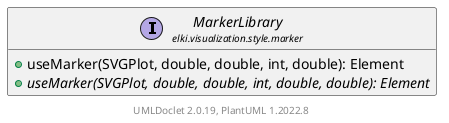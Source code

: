@startuml
    remove .*\.(Instance|Par|Parameterizer|Factory)$
    set namespaceSeparator none
    hide empty fields
    hide empty methods

    interface "<size:14>MarkerLibrary\n<size:10>elki.visualization.style.marker" as elki.visualization.style.marker.MarkerLibrary [[MarkerLibrary.html]] {
        +useMarker(SVGPlot, double, double, int, double): Element
        {abstract} +useMarker(SVGPlot, double, double, int, double, double): Element
    }

    center footer UMLDoclet 2.0.19, PlantUML 1.2022.8
@enduml
